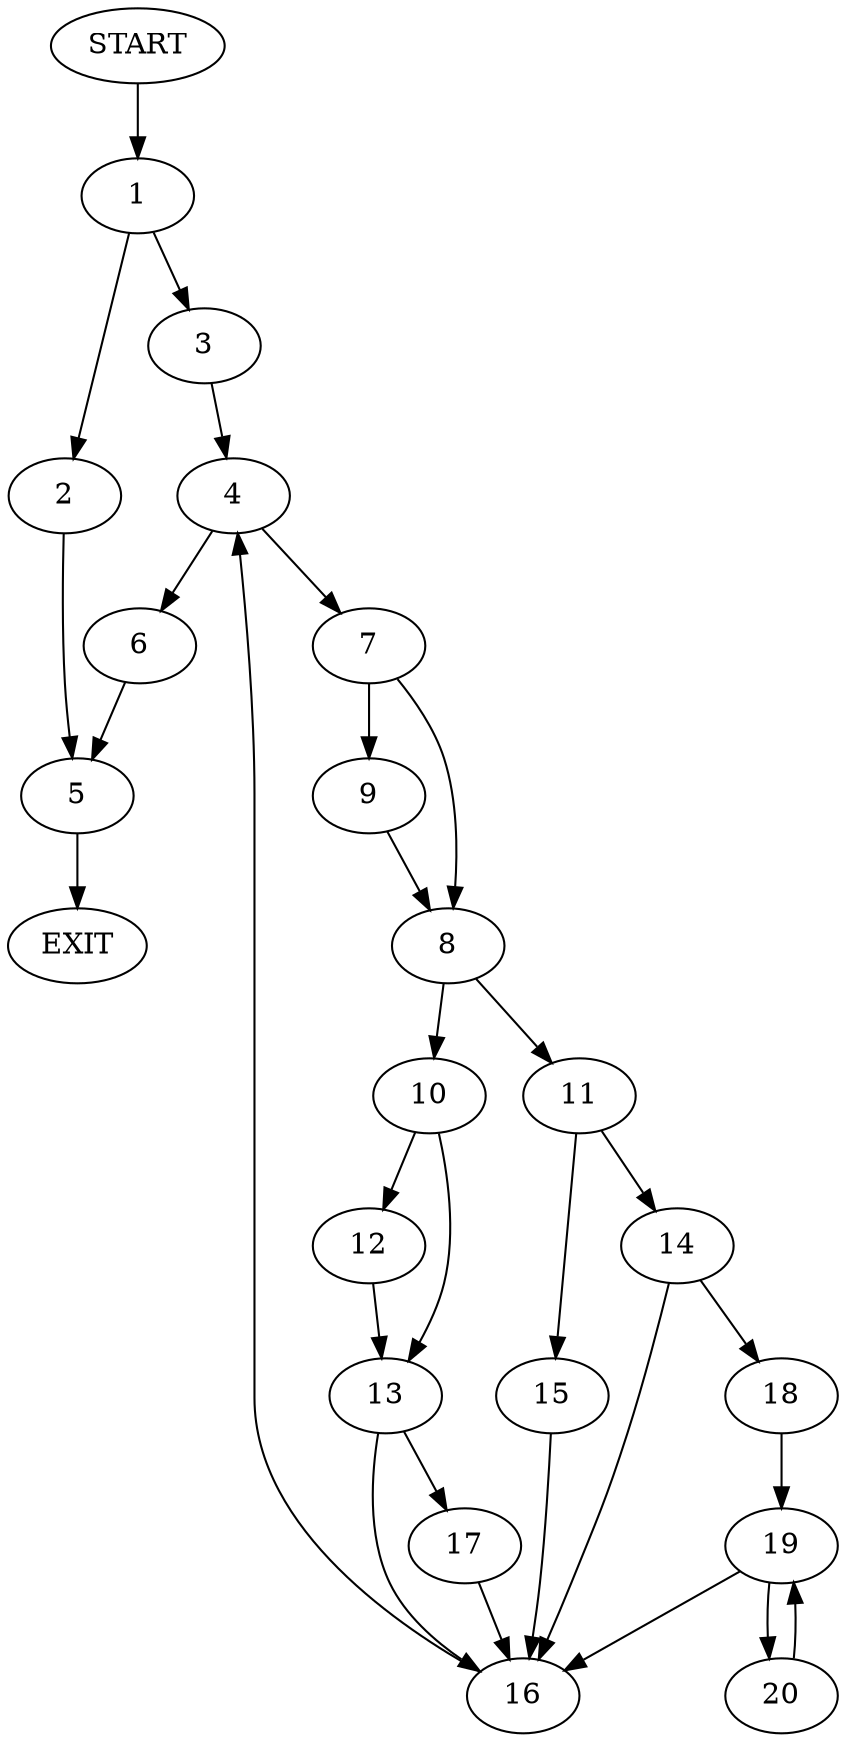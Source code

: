 digraph {
0 [label="START"]
21 [label="EXIT"]
0 -> 1
1 -> 2
1 -> 3
3 -> 4
2 -> 5
4 -> 6
4 -> 7
7 -> 8
7 -> 9
6 -> 5
8 -> 10
8 -> 11
9 -> 8
10 -> 12
10 -> 13
11 -> 14
11 -> 15
13 -> 16
13 -> 17
12 -> 13
16 -> 4
17 -> 16
15 -> 16
14 -> 16
14 -> 18
18 -> 19
19 -> 16
19 -> 20
20 -> 19
5 -> 21
}
